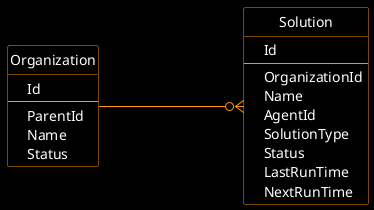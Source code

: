 @startuml

skinparam backgroundColor #000000
skinparam shadowing false

skinparam class {
    ArrowColor #FF9300
    ArrowFontName "Iosevka SS08"
    ArrowFontColor #FFFFFF

    AttributeFontName "Iosevka SS08"
    AttributeFontColor #FFFFFF
    BorderColor #FF9300
    BackgroundColor #000000
    FontName "Iosevka SS08"
    FontColor #FFFFFF
}

hide circle

class Organization {
   * Id
   ---
   * ParentId
   * Name
   Status
}

class Solution {
   * Id
   ---
   * OrganizationId
   * Name
   * AgentId
   SolutionType
   Status
   LastRunTime
   NextRunTime
}

Organization -right-o{ Solution: \t\t\t\t

@enduml
